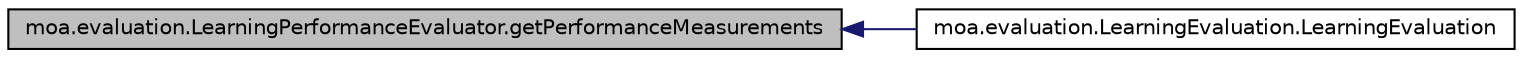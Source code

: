 digraph G
{
  edge [fontname="Helvetica",fontsize="10",labelfontname="Helvetica",labelfontsize="10"];
  node [fontname="Helvetica",fontsize="10",shape=record];
  rankdir=LR;
  Node1 [label="moa.evaluation.LearningPerformanceEvaluator.getPerformanceMeasurements",height=0.2,width=0.4,color="black", fillcolor="grey75", style="filled" fontcolor="black"];
  Node1 -> Node2 [dir=back,color="midnightblue",fontsize="10",style="solid",fontname="Helvetica"];
  Node2 [label="moa.evaluation.LearningEvaluation.LearningEvaluation",height=0.2,width=0.4,color="black", fillcolor="white", style="filled",URL="$classmoa_1_1evaluation_1_1LearningEvaluation.html#a9a4230431b4cd8871c85ecb655f85e9c"];
}
